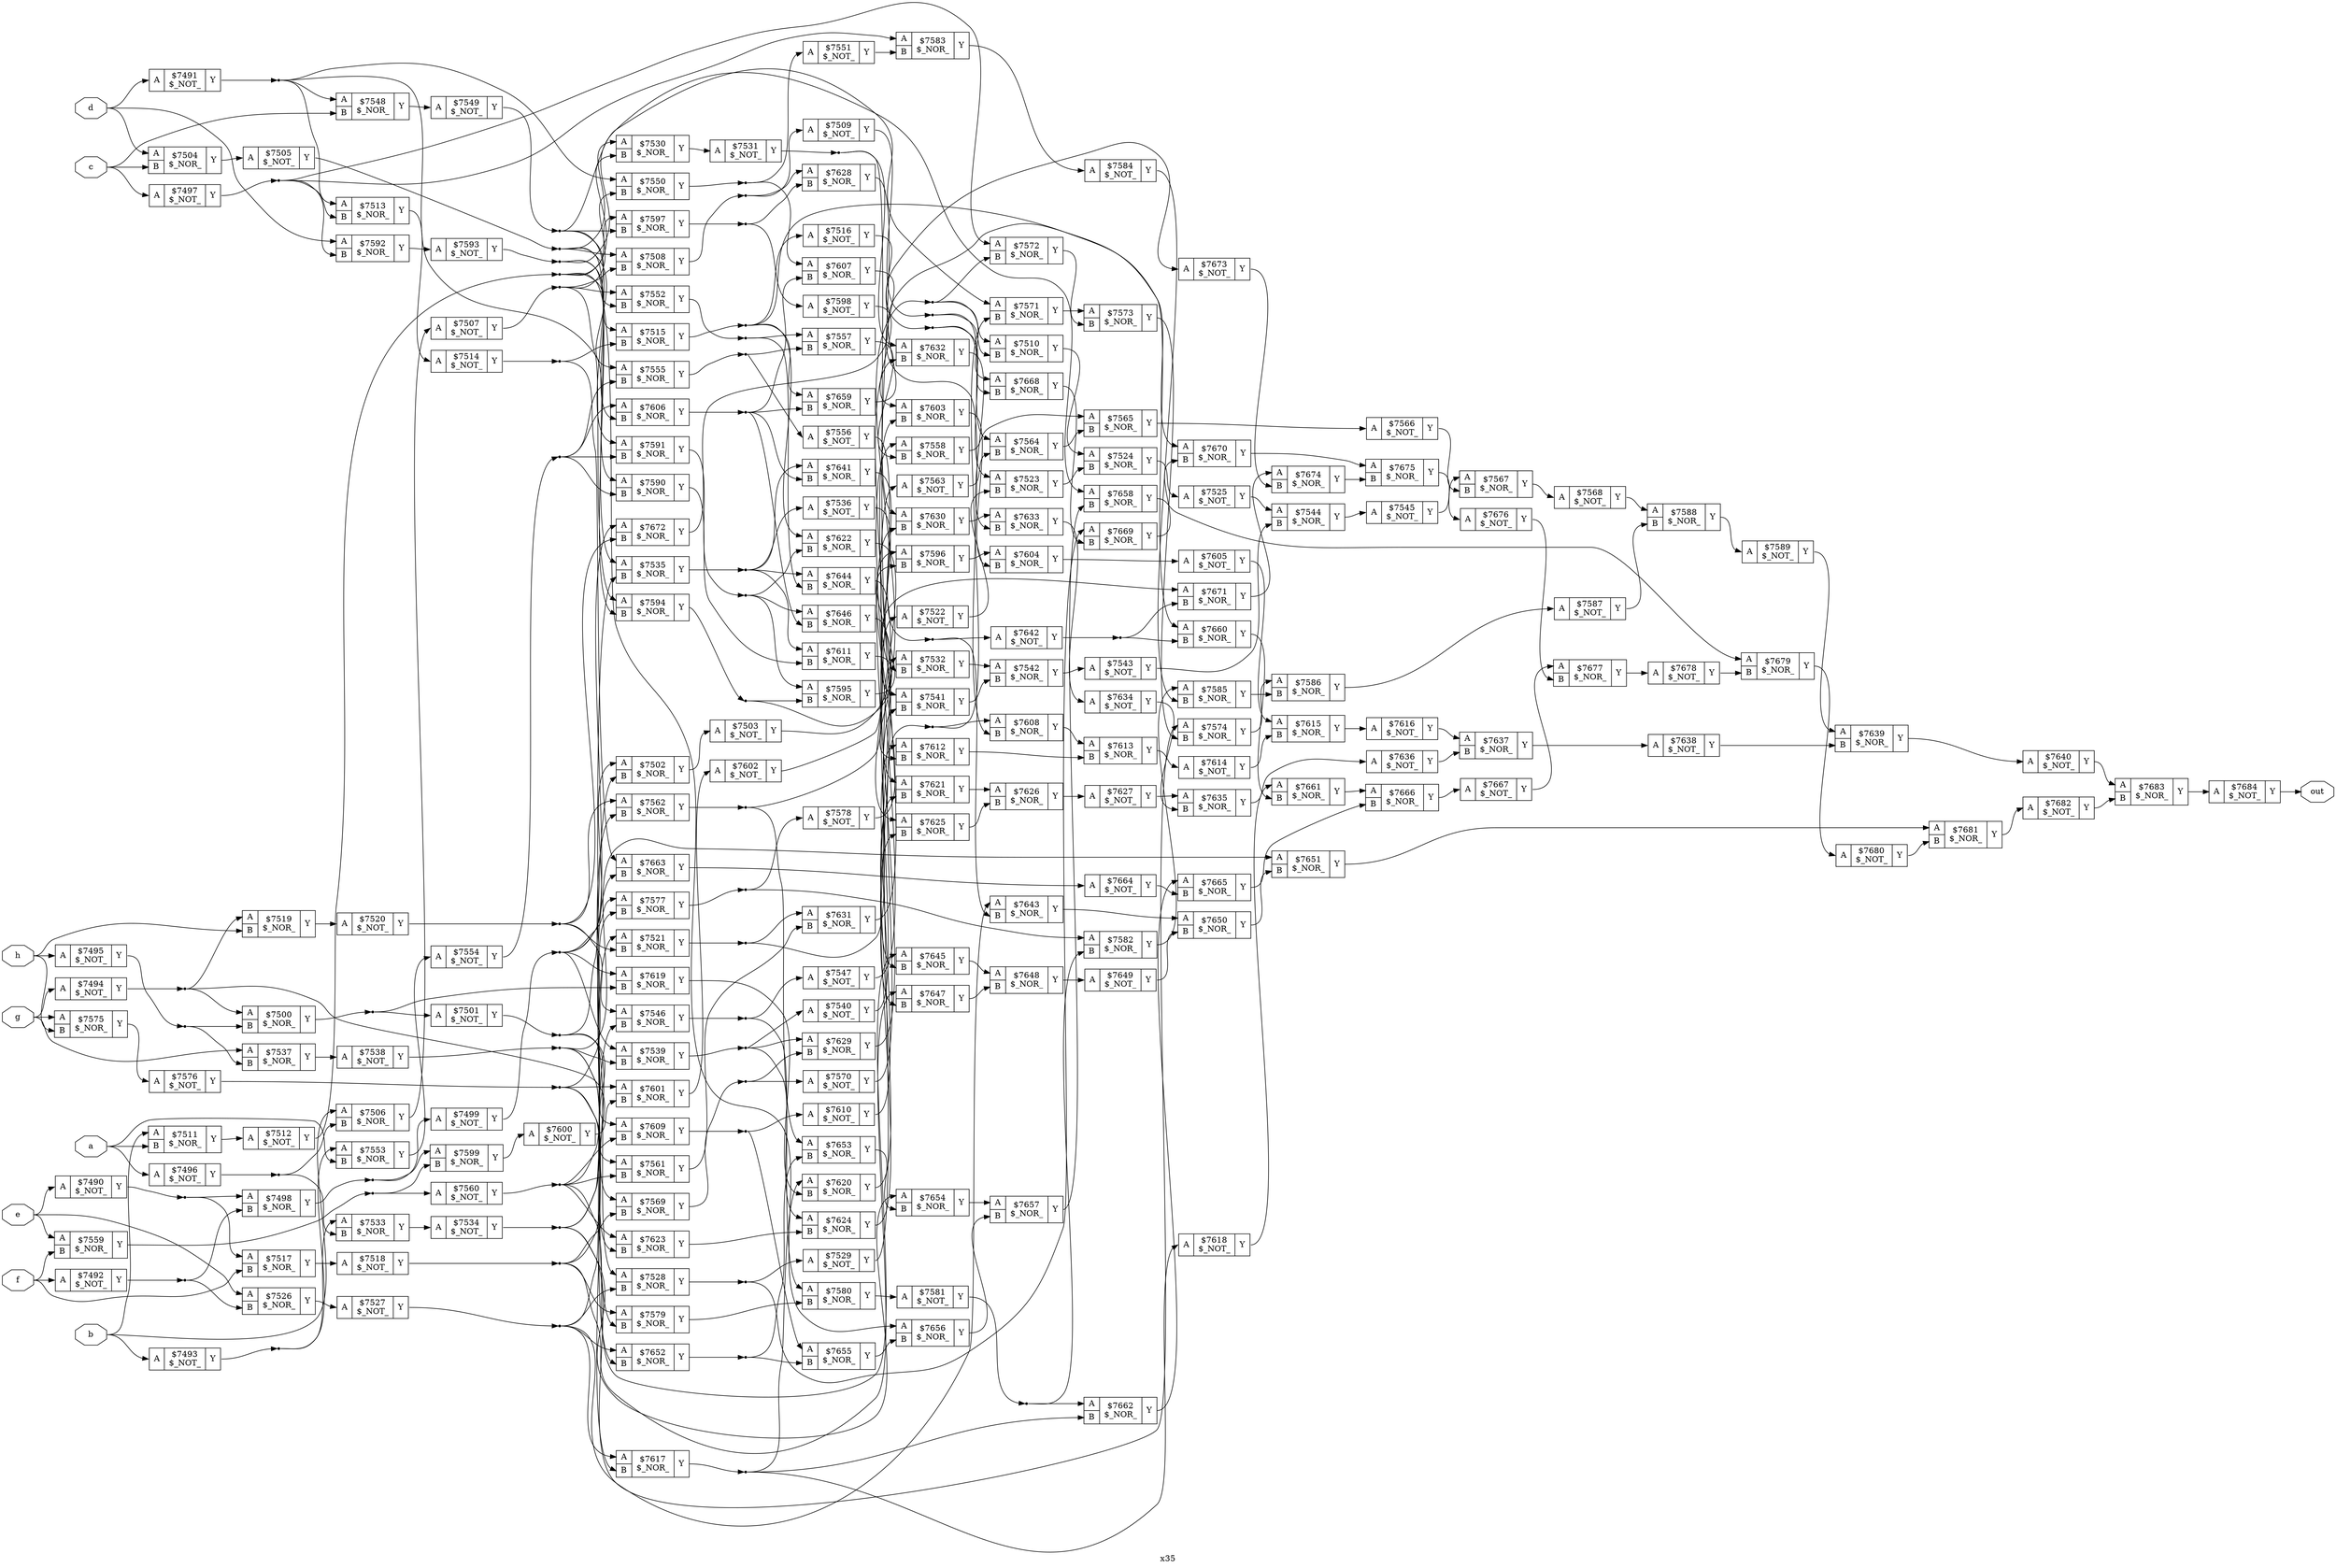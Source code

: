 digraph "x35" {
label="x35";
rankdir="LR";
remincross=true;
n195 [ shape=octagon, label="a", color="black", fontcolor="black" ];
n196 [ shape=octagon, label="b", color="black", fontcolor="black" ];
n197 [ shape=octagon, label="c", color="black", fontcolor="black" ];
n198 [ shape=octagon, label="d", color="black", fontcolor="black" ];
n199 [ shape=octagon, label="e", color="black", fontcolor="black" ];
n200 [ shape=octagon, label="f", color="black", fontcolor="black" ];
n201 [ shape=octagon, label="g", color="black", fontcolor="black" ];
n202 [ shape=octagon, label="h", color="black", fontcolor="black" ];
n203 [ shape=octagon, label="out", color="black", fontcolor="black" ];
c206 [ shape=record, label="{{<p204> A}|$7490\n$_NOT_|{<p205> Y}}" ];
c207 [ shape=record, label="{{<p204> A}|$7491\n$_NOT_|{<p205> Y}}" ];
c208 [ shape=record, label="{{<p204> A}|$7492\n$_NOT_|{<p205> Y}}" ];
c209 [ shape=record, label="{{<p204> A}|$7493\n$_NOT_|{<p205> Y}}" ];
c210 [ shape=record, label="{{<p204> A}|$7494\n$_NOT_|{<p205> Y}}" ];
c211 [ shape=record, label="{{<p204> A}|$7495\n$_NOT_|{<p205> Y}}" ];
c212 [ shape=record, label="{{<p204> A}|$7496\n$_NOT_|{<p205> Y}}" ];
c213 [ shape=record, label="{{<p204> A}|$7497\n$_NOT_|{<p205> Y}}" ];
c215 [ shape=record, label="{{<p204> A|<p214> B}|$7498\n$_NOR_|{<p205> Y}}" ];
c216 [ shape=record, label="{{<p204> A}|$7499\n$_NOT_|{<p205> Y}}" ];
c217 [ shape=record, label="{{<p204> A|<p214> B}|$7500\n$_NOR_|{<p205> Y}}" ];
c218 [ shape=record, label="{{<p204> A}|$7501\n$_NOT_|{<p205> Y}}" ];
c219 [ shape=record, label="{{<p204> A|<p214> B}|$7502\n$_NOR_|{<p205> Y}}" ];
c220 [ shape=record, label="{{<p204> A}|$7503\n$_NOT_|{<p205> Y}}" ];
c221 [ shape=record, label="{{<p204> A|<p214> B}|$7504\n$_NOR_|{<p205> Y}}" ];
c222 [ shape=record, label="{{<p204> A}|$7505\n$_NOT_|{<p205> Y}}" ];
c223 [ shape=record, label="{{<p204> A|<p214> B}|$7506\n$_NOR_|{<p205> Y}}" ];
c224 [ shape=record, label="{{<p204> A}|$7507\n$_NOT_|{<p205> Y}}" ];
c225 [ shape=record, label="{{<p204> A|<p214> B}|$7508\n$_NOR_|{<p205> Y}}" ];
c226 [ shape=record, label="{{<p204> A}|$7509\n$_NOT_|{<p205> Y}}" ];
c227 [ shape=record, label="{{<p204> A|<p214> B}|$7510\n$_NOR_|{<p205> Y}}" ];
c228 [ shape=record, label="{{<p204> A|<p214> B}|$7511\n$_NOR_|{<p205> Y}}" ];
c229 [ shape=record, label="{{<p204> A}|$7512\n$_NOT_|{<p205> Y}}" ];
c230 [ shape=record, label="{{<p204> A|<p214> B}|$7513\n$_NOR_|{<p205> Y}}" ];
c231 [ shape=record, label="{{<p204> A}|$7514\n$_NOT_|{<p205> Y}}" ];
c232 [ shape=record, label="{{<p204> A|<p214> B}|$7515\n$_NOR_|{<p205> Y}}" ];
c233 [ shape=record, label="{{<p204> A}|$7516\n$_NOT_|{<p205> Y}}" ];
c234 [ shape=record, label="{{<p204> A|<p214> B}|$7517\n$_NOR_|{<p205> Y}}" ];
c235 [ shape=record, label="{{<p204> A}|$7518\n$_NOT_|{<p205> Y}}" ];
c236 [ shape=record, label="{{<p204> A|<p214> B}|$7519\n$_NOR_|{<p205> Y}}" ];
c237 [ shape=record, label="{{<p204> A}|$7520\n$_NOT_|{<p205> Y}}" ];
c238 [ shape=record, label="{{<p204> A|<p214> B}|$7521\n$_NOR_|{<p205> Y}}" ];
c239 [ shape=record, label="{{<p204> A}|$7522\n$_NOT_|{<p205> Y}}" ];
c240 [ shape=record, label="{{<p204> A|<p214> B}|$7523\n$_NOR_|{<p205> Y}}" ];
c241 [ shape=record, label="{{<p204> A|<p214> B}|$7524\n$_NOR_|{<p205> Y}}" ];
c242 [ shape=record, label="{{<p204> A}|$7525\n$_NOT_|{<p205> Y}}" ];
c243 [ shape=record, label="{{<p204> A|<p214> B}|$7526\n$_NOR_|{<p205> Y}}" ];
c244 [ shape=record, label="{{<p204> A}|$7527\n$_NOT_|{<p205> Y}}" ];
c245 [ shape=record, label="{{<p204> A|<p214> B}|$7528\n$_NOR_|{<p205> Y}}" ];
c246 [ shape=record, label="{{<p204> A}|$7529\n$_NOT_|{<p205> Y}}" ];
c247 [ shape=record, label="{{<p204> A|<p214> B}|$7530\n$_NOR_|{<p205> Y}}" ];
c248 [ shape=record, label="{{<p204> A}|$7531\n$_NOT_|{<p205> Y}}" ];
c249 [ shape=record, label="{{<p204> A|<p214> B}|$7532\n$_NOR_|{<p205> Y}}" ];
c250 [ shape=record, label="{{<p204> A|<p214> B}|$7533\n$_NOR_|{<p205> Y}}" ];
c251 [ shape=record, label="{{<p204> A}|$7534\n$_NOT_|{<p205> Y}}" ];
c252 [ shape=record, label="{{<p204> A|<p214> B}|$7535\n$_NOR_|{<p205> Y}}" ];
c253 [ shape=record, label="{{<p204> A}|$7536\n$_NOT_|{<p205> Y}}" ];
c254 [ shape=record, label="{{<p204> A|<p214> B}|$7537\n$_NOR_|{<p205> Y}}" ];
c255 [ shape=record, label="{{<p204> A}|$7538\n$_NOT_|{<p205> Y}}" ];
c256 [ shape=record, label="{{<p204> A|<p214> B}|$7539\n$_NOR_|{<p205> Y}}" ];
c257 [ shape=record, label="{{<p204> A}|$7540\n$_NOT_|{<p205> Y}}" ];
c258 [ shape=record, label="{{<p204> A|<p214> B}|$7541\n$_NOR_|{<p205> Y}}" ];
c259 [ shape=record, label="{{<p204> A|<p214> B}|$7542\n$_NOR_|{<p205> Y}}" ];
c260 [ shape=record, label="{{<p204> A}|$7543\n$_NOT_|{<p205> Y}}" ];
c261 [ shape=record, label="{{<p204> A|<p214> B}|$7544\n$_NOR_|{<p205> Y}}" ];
c262 [ shape=record, label="{{<p204> A}|$7545\n$_NOT_|{<p205> Y}}" ];
c263 [ shape=record, label="{{<p204> A|<p214> B}|$7546\n$_NOR_|{<p205> Y}}" ];
c264 [ shape=record, label="{{<p204> A}|$7547\n$_NOT_|{<p205> Y}}" ];
c265 [ shape=record, label="{{<p204> A|<p214> B}|$7548\n$_NOR_|{<p205> Y}}" ];
c266 [ shape=record, label="{{<p204> A}|$7549\n$_NOT_|{<p205> Y}}" ];
c267 [ shape=record, label="{{<p204> A|<p214> B}|$7550\n$_NOR_|{<p205> Y}}" ];
c268 [ shape=record, label="{{<p204> A}|$7551\n$_NOT_|{<p205> Y}}" ];
c269 [ shape=record, label="{{<p204> A|<p214> B}|$7552\n$_NOR_|{<p205> Y}}" ];
c270 [ shape=record, label="{{<p204> A|<p214> B}|$7553\n$_NOR_|{<p205> Y}}" ];
c271 [ shape=record, label="{{<p204> A}|$7554\n$_NOT_|{<p205> Y}}" ];
c272 [ shape=record, label="{{<p204> A|<p214> B}|$7555\n$_NOR_|{<p205> Y}}" ];
c273 [ shape=record, label="{{<p204> A}|$7556\n$_NOT_|{<p205> Y}}" ];
c274 [ shape=record, label="{{<p204> A|<p214> B}|$7557\n$_NOR_|{<p205> Y}}" ];
c275 [ shape=record, label="{{<p204> A|<p214> B}|$7558\n$_NOR_|{<p205> Y}}" ];
c276 [ shape=record, label="{{<p204> A|<p214> B}|$7559\n$_NOR_|{<p205> Y}}" ];
c277 [ shape=record, label="{{<p204> A}|$7560\n$_NOT_|{<p205> Y}}" ];
c278 [ shape=record, label="{{<p204> A|<p214> B}|$7561\n$_NOR_|{<p205> Y}}" ];
c279 [ shape=record, label="{{<p204> A|<p214> B}|$7562\n$_NOR_|{<p205> Y}}" ];
c280 [ shape=record, label="{{<p204> A}|$7563\n$_NOT_|{<p205> Y}}" ];
c281 [ shape=record, label="{{<p204> A|<p214> B}|$7564\n$_NOR_|{<p205> Y}}" ];
c282 [ shape=record, label="{{<p204> A|<p214> B}|$7565\n$_NOR_|{<p205> Y}}" ];
c283 [ shape=record, label="{{<p204> A}|$7566\n$_NOT_|{<p205> Y}}" ];
c284 [ shape=record, label="{{<p204> A|<p214> B}|$7567\n$_NOR_|{<p205> Y}}" ];
c285 [ shape=record, label="{{<p204> A}|$7568\n$_NOT_|{<p205> Y}}" ];
c286 [ shape=record, label="{{<p204> A|<p214> B}|$7569\n$_NOR_|{<p205> Y}}" ];
c287 [ shape=record, label="{{<p204> A}|$7570\n$_NOT_|{<p205> Y}}" ];
c288 [ shape=record, label="{{<p204> A|<p214> B}|$7571\n$_NOR_|{<p205> Y}}" ];
c289 [ shape=record, label="{{<p204> A|<p214> B}|$7572\n$_NOR_|{<p205> Y}}" ];
c290 [ shape=record, label="{{<p204> A|<p214> B}|$7573\n$_NOR_|{<p205> Y}}" ];
c291 [ shape=record, label="{{<p204> A|<p214> B}|$7574\n$_NOR_|{<p205> Y}}" ];
c292 [ shape=record, label="{{<p204> A|<p214> B}|$7575\n$_NOR_|{<p205> Y}}" ];
c293 [ shape=record, label="{{<p204> A}|$7576\n$_NOT_|{<p205> Y}}" ];
c294 [ shape=record, label="{{<p204> A|<p214> B}|$7577\n$_NOR_|{<p205> Y}}" ];
c295 [ shape=record, label="{{<p204> A}|$7578\n$_NOT_|{<p205> Y}}" ];
c296 [ shape=record, label="{{<p204> A|<p214> B}|$7579\n$_NOR_|{<p205> Y}}" ];
c297 [ shape=record, label="{{<p204> A|<p214> B}|$7580\n$_NOR_|{<p205> Y}}" ];
c298 [ shape=record, label="{{<p204> A}|$7581\n$_NOT_|{<p205> Y}}" ];
c299 [ shape=record, label="{{<p204> A|<p214> B}|$7582\n$_NOR_|{<p205> Y}}" ];
c300 [ shape=record, label="{{<p204> A|<p214> B}|$7583\n$_NOR_|{<p205> Y}}" ];
c301 [ shape=record, label="{{<p204> A}|$7584\n$_NOT_|{<p205> Y}}" ];
c302 [ shape=record, label="{{<p204> A|<p214> B}|$7585\n$_NOR_|{<p205> Y}}" ];
c303 [ shape=record, label="{{<p204> A|<p214> B}|$7586\n$_NOR_|{<p205> Y}}" ];
c304 [ shape=record, label="{{<p204> A}|$7587\n$_NOT_|{<p205> Y}}" ];
c305 [ shape=record, label="{{<p204> A|<p214> B}|$7588\n$_NOR_|{<p205> Y}}" ];
c306 [ shape=record, label="{{<p204> A}|$7589\n$_NOT_|{<p205> Y}}" ];
c307 [ shape=record, label="{{<p204> A|<p214> B}|$7590\n$_NOR_|{<p205> Y}}" ];
c308 [ shape=record, label="{{<p204> A|<p214> B}|$7591\n$_NOR_|{<p205> Y}}" ];
c309 [ shape=record, label="{{<p204> A|<p214> B}|$7592\n$_NOR_|{<p205> Y}}" ];
c310 [ shape=record, label="{{<p204> A}|$7593\n$_NOT_|{<p205> Y}}" ];
c311 [ shape=record, label="{{<p204> A|<p214> B}|$7594\n$_NOR_|{<p205> Y}}" ];
c312 [ shape=record, label="{{<p204> A|<p214> B}|$7595\n$_NOR_|{<p205> Y}}" ];
c313 [ shape=record, label="{{<p204> A|<p214> B}|$7596\n$_NOR_|{<p205> Y}}" ];
c314 [ shape=record, label="{{<p204> A|<p214> B}|$7597\n$_NOR_|{<p205> Y}}" ];
c315 [ shape=record, label="{{<p204> A}|$7598\n$_NOT_|{<p205> Y}}" ];
c316 [ shape=record, label="{{<p204> A|<p214> B}|$7599\n$_NOR_|{<p205> Y}}" ];
c317 [ shape=record, label="{{<p204> A}|$7600\n$_NOT_|{<p205> Y}}" ];
c318 [ shape=record, label="{{<p204> A|<p214> B}|$7601\n$_NOR_|{<p205> Y}}" ];
c319 [ shape=record, label="{{<p204> A}|$7602\n$_NOT_|{<p205> Y}}" ];
c320 [ shape=record, label="{{<p204> A|<p214> B}|$7603\n$_NOR_|{<p205> Y}}" ];
c321 [ shape=record, label="{{<p204> A|<p214> B}|$7604\n$_NOR_|{<p205> Y}}" ];
c322 [ shape=record, label="{{<p204> A}|$7605\n$_NOT_|{<p205> Y}}" ];
c323 [ shape=record, label="{{<p204> A|<p214> B}|$7606\n$_NOR_|{<p205> Y}}" ];
c324 [ shape=record, label="{{<p204> A|<p214> B}|$7607\n$_NOR_|{<p205> Y}}" ];
c325 [ shape=record, label="{{<p204> A|<p214> B}|$7608\n$_NOR_|{<p205> Y}}" ];
c326 [ shape=record, label="{{<p204> A|<p214> B}|$7609\n$_NOR_|{<p205> Y}}" ];
c327 [ shape=record, label="{{<p204> A}|$7610\n$_NOT_|{<p205> Y}}" ];
c328 [ shape=record, label="{{<p204> A|<p214> B}|$7611\n$_NOR_|{<p205> Y}}" ];
c329 [ shape=record, label="{{<p204> A|<p214> B}|$7612\n$_NOR_|{<p205> Y}}" ];
c330 [ shape=record, label="{{<p204> A|<p214> B}|$7613\n$_NOR_|{<p205> Y}}" ];
c331 [ shape=record, label="{{<p204> A}|$7614\n$_NOT_|{<p205> Y}}" ];
c332 [ shape=record, label="{{<p204> A|<p214> B}|$7615\n$_NOR_|{<p205> Y}}" ];
c333 [ shape=record, label="{{<p204> A}|$7616\n$_NOT_|{<p205> Y}}" ];
c334 [ shape=record, label="{{<p204> A|<p214> B}|$7617\n$_NOR_|{<p205> Y}}" ];
c335 [ shape=record, label="{{<p204> A}|$7618\n$_NOT_|{<p205> Y}}" ];
c336 [ shape=record, label="{{<p204> A|<p214> B}|$7619\n$_NOR_|{<p205> Y}}" ];
c337 [ shape=record, label="{{<p204> A|<p214> B}|$7620\n$_NOR_|{<p205> Y}}" ];
c338 [ shape=record, label="{{<p204> A|<p214> B}|$7621\n$_NOR_|{<p205> Y}}" ];
c339 [ shape=record, label="{{<p204> A|<p214> B}|$7622\n$_NOR_|{<p205> Y}}" ];
c340 [ shape=record, label="{{<p204> A|<p214> B}|$7623\n$_NOR_|{<p205> Y}}" ];
c341 [ shape=record, label="{{<p204> A|<p214> B}|$7624\n$_NOR_|{<p205> Y}}" ];
c342 [ shape=record, label="{{<p204> A|<p214> B}|$7625\n$_NOR_|{<p205> Y}}" ];
c343 [ shape=record, label="{{<p204> A|<p214> B}|$7626\n$_NOR_|{<p205> Y}}" ];
c344 [ shape=record, label="{{<p204> A}|$7627\n$_NOT_|{<p205> Y}}" ];
c345 [ shape=record, label="{{<p204> A|<p214> B}|$7628\n$_NOR_|{<p205> Y}}" ];
c346 [ shape=record, label="{{<p204> A|<p214> B}|$7629\n$_NOR_|{<p205> Y}}" ];
c347 [ shape=record, label="{{<p204> A|<p214> B}|$7630\n$_NOR_|{<p205> Y}}" ];
c348 [ shape=record, label="{{<p204> A|<p214> B}|$7631\n$_NOR_|{<p205> Y}}" ];
c349 [ shape=record, label="{{<p204> A|<p214> B}|$7632\n$_NOR_|{<p205> Y}}" ];
c350 [ shape=record, label="{{<p204> A|<p214> B}|$7633\n$_NOR_|{<p205> Y}}" ];
c351 [ shape=record, label="{{<p204> A}|$7634\n$_NOT_|{<p205> Y}}" ];
c352 [ shape=record, label="{{<p204> A|<p214> B}|$7635\n$_NOR_|{<p205> Y}}" ];
c353 [ shape=record, label="{{<p204> A}|$7636\n$_NOT_|{<p205> Y}}" ];
c354 [ shape=record, label="{{<p204> A|<p214> B}|$7637\n$_NOR_|{<p205> Y}}" ];
c355 [ shape=record, label="{{<p204> A}|$7638\n$_NOT_|{<p205> Y}}" ];
c356 [ shape=record, label="{{<p204> A|<p214> B}|$7639\n$_NOR_|{<p205> Y}}" ];
c357 [ shape=record, label="{{<p204> A}|$7640\n$_NOT_|{<p205> Y}}" ];
c358 [ shape=record, label="{{<p204> A|<p214> B}|$7641\n$_NOR_|{<p205> Y}}" ];
c359 [ shape=record, label="{{<p204> A}|$7642\n$_NOT_|{<p205> Y}}" ];
c360 [ shape=record, label="{{<p204> A|<p214> B}|$7643\n$_NOR_|{<p205> Y}}" ];
c361 [ shape=record, label="{{<p204> A|<p214> B}|$7644\n$_NOR_|{<p205> Y}}" ];
c362 [ shape=record, label="{{<p204> A|<p214> B}|$7645\n$_NOR_|{<p205> Y}}" ];
c363 [ shape=record, label="{{<p204> A|<p214> B}|$7646\n$_NOR_|{<p205> Y}}" ];
c364 [ shape=record, label="{{<p204> A|<p214> B}|$7647\n$_NOR_|{<p205> Y}}" ];
c365 [ shape=record, label="{{<p204> A|<p214> B}|$7648\n$_NOR_|{<p205> Y}}" ];
c366 [ shape=record, label="{{<p204> A}|$7649\n$_NOT_|{<p205> Y}}" ];
c367 [ shape=record, label="{{<p204> A|<p214> B}|$7650\n$_NOR_|{<p205> Y}}" ];
c368 [ shape=record, label="{{<p204> A|<p214> B}|$7651\n$_NOR_|{<p205> Y}}" ];
c369 [ shape=record, label="{{<p204> A|<p214> B}|$7652\n$_NOR_|{<p205> Y}}" ];
c370 [ shape=record, label="{{<p204> A|<p214> B}|$7653\n$_NOR_|{<p205> Y}}" ];
c371 [ shape=record, label="{{<p204> A|<p214> B}|$7654\n$_NOR_|{<p205> Y}}" ];
c372 [ shape=record, label="{{<p204> A|<p214> B}|$7655\n$_NOR_|{<p205> Y}}" ];
c373 [ shape=record, label="{{<p204> A|<p214> B}|$7656\n$_NOR_|{<p205> Y}}" ];
c374 [ shape=record, label="{{<p204> A|<p214> B}|$7657\n$_NOR_|{<p205> Y}}" ];
c375 [ shape=record, label="{{<p204> A|<p214> B}|$7658\n$_NOR_|{<p205> Y}}" ];
c376 [ shape=record, label="{{<p204> A|<p214> B}|$7659\n$_NOR_|{<p205> Y}}" ];
c377 [ shape=record, label="{{<p204> A|<p214> B}|$7660\n$_NOR_|{<p205> Y}}" ];
c378 [ shape=record, label="{{<p204> A|<p214> B}|$7661\n$_NOR_|{<p205> Y}}" ];
c379 [ shape=record, label="{{<p204> A|<p214> B}|$7662\n$_NOR_|{<p205> Y}}" ];
c380 [ shape=record, label="{{<p204> A|<p214> B}|$7663\n$_NOR_|{<p205> Y}}" ];
c381 [ shape=record, label="{{<p204> A}|$7664\n$_NOT_|{<p205> Y}}" ];
c382 [ shape=record, label="{{<p204> A|<p214> B}|$7665\n$_NOR_|{<p205> Y}}" ];
c383 [ shape=record, label="{{<p204> A|<p214> B}|$7666\n$_NOR_|{<p205> Y}}" ];
c384 [ shape=record, label="{{<p204> A}|$7667\n$_NOT_|{<p205> Y}}" ];
c385 [ shape=record, label="{{<p204> A|<p214> B}|$7668\n$_NOR_|{<p205> Y}}" ];
c386 [ shape=record, label="{{<p204> A|<p214> B}|$7669\n$_NOR_|{<p205> Y}}" ];
c387 [ shape=record, label="{{<p204> A|<p214> B}|$7670\n$_NOR_|{<p205> Y}}" ];
c388 [ shape=record, label="{{<p204> A|<p214> B}|$7671\n$_NOR_|{<p205> Y}}" ];
c389 [ shape=record, label="{{<p204> A|<p214> B}|$7672\n$_NOR_|{<p205> Y}}" ];
c390 [ shape=record, label="{{<p204> A}|$7673\n$_NOT_|{<p205> Y}}" ];
c391 [ shape=record, label="{{<p204> A|<p214> B}|$7674\n$_NOR_|{<p205> Y}}" ];
c392 [ shape=record, label="{{<p204> A|<p214> B}|$7675\n$_NOR_|{<p205> Y}}" ];
c393 [ shape=record, label="{{<p204> A}|$7676\n$_NOT_|{<p205> Y}}" ];
c394 [ shape=record, label="{{<p204> A|<p214> B}|$7677\n$_NOR_|{<p205> Y}}" ];
c395 [ shape=record, label="{{<p204> A}|$7678\n$_NOT_|{<p205> Y}}" ];
c396 [ shape=record, label="{{<p204> A|<p214> B}|$7679\n$_NOR_|{<p205> Y}}" ];
c397 [ shape=record, label="{{<p204> A}|$7680\n$_NOT_|{<p205> Y}}" ];
c398 [ shape=record, label="{{<p204> A|<p214> B}|$7681\n$_NOR_|{<p205> Y}}" ];
c399 [ shape=record, label="{{<p204> A}|$7682\n$_NOT_|{<p205> Y}}" ];
c400 [ shape=record, label="{{<p204> A|<p214> B}|$7683\n$_NOR_|{<p205> Y}}" ];
c401 [ shape=record, label="{{<p204> A}|$7684\n$_NOT_|{<p205> Y}}" ];
c297:p205:e -> c298:p204:w [color="black", label=""];
c306:p205:e -> c356:p204:w [color="black", label=""];
c387:p205:e -> c392:p204:w [color="black", label=""];
c388:p205:e -> c391:p204:w [color="black", label=""];
c389:p205:e -> c390:p204:w [color="black", label=""];
c390:p205:e -> c391:p214:w [color="black", label=""];
c391:p205:e -> c392:p214:w [color="black", label=""];
c392:p205:e -> c393:p204:w [color="black", label=""];
c393:p205:e -> c394:p214:w [color="black", label=""];
c394:p205:e -> c395:p204:w [color="black", label=""];
c395:p205:e -> c396:p214:w [color="black", label=""];
c396:p205:e -> c397:p204:w [color="black", label=""];
n11 [ shape=point ];
c206:p205:e -> n11:w [color="black", label=""];
n11:e -> c215:p204:w [color="black", label=""];
n11:e -> c234:p204:w [color="black", label=""];
n110 [ shape=point ];
c216:p205:e -> n110:w [color="black", label=""];
n110:e -> c219:p204:w [color="black", label=""];
n110:e -> c256:p204:w [color="black", label=""];
n110:e -> c294:p204:w [color="black", label=""];
n110:e -> c336:p204:w [color="black", label=""];
n110:e -> c389:p204:w [color="black", label=""];
c397:p205:e -> c398:p214:w [color="black", label=""];
c398:p205:e -> c399:p204:w [color="black", label=""];
c399:p205:e -> c400:p214:w [color="black", label=""];
c400:p205:e -> c401:p204:w [color="black", label=""];
n115 [ shape=point ];
c217:p205:e -> n115:w [color="black", label=""];
n115:e -> c218:p204:w [color="black", label=""];
n115:e -> c336:p214:w [color="black", label=""];
n116 [ shape=point ];
c218:p205:e -> n116:w [color="black", label=""];
n116:e -> c219:p214:w [color="black", label=""];
n116:e -> c245:p204:w [color="black", label=""];
n116:e -> c286:p204:w [color="black", label=""];
n116:e -> c326:p204:w [color="black", label=""];
c219:p205:e -> c220:p204:w [color="black", label=""];
n118 [ shape=point ];
c220:p205:e -> n118:w [color="black", label=""];
n118:e -> c227:p204:w [color="black", label=""];
n118:e -> c289:p214:w [color="black", label=""];
n118:e -> c385:p204:w [color="black", label=""];
c221:p205:e -> c222:p204:w [color="black", label=""];
c307:p205:e -> c328:p214:w [color="black", label=""];
n120 [ shape=point ];
c222:p205:e -> n120:w [color="black", label=""];
n120:e -> c225:p204:w [color="black", label=""];
n120:e -> c247:p204:w [color="black", label=""];
n120:e -> c252:p204:w [color="black", label=""];
n120:e -> c272:p204:w [color="black", label=""];
c223:p205:e -> c224:p204:w [color="black", label=""];
n122 [ shape=point ];
c224:p205:e -> n122:w [color="black", label=""];
n122:e -> c225:p214:w [color="black", label=""];
n122:e -> c267:p214:w [color="black", label=""];
n122:e -> c269:p204:w [color="black", label=""];
n122:e -> c311:p204:w [color="black", label=""];
n123 [ shape=point ];
c225:p205:e -> n123:w [color="black", label=""];
n123:e -> c226:p204:w [color="black", label=""];
n123:e -> c345:p204:w [color="black", label=""];
n124 [ shape=point ];
c226:p205:e -> n124:w [color="black", label=""];
n124:e -> c227:p214:w [color="black", label=""];
n124:e -> c281:p204:w [color="black", label=""];
c227:p205:e -> c241:p204:w [color="black", label=""];
c228:p205:e -> c229:p204:w [color="black", label=""];
n127 [ shape=point ];
c229:p205:e -> n127:w [color="black", label=""];
n127:e -> c232:p204:w [color="black", label=""];
n127:e -> c247:p214:w [color="black", label=""];
n127:e -> c314:p204:w [color="black", label=""];
n127:e -> c373:p204:w [color="black", label=""];
c230:p205:e -> c231:p204:w [color="black", label=""];
n129 [ shape=point ];
c231:p205:e -> n129:w [color="black", label=""];
n129:e -> c232:p214:w [color="black", label=""];
n129:e -> c380:p204:w [color="black", label=""];
n13 [ shape=point ];
c308:p205:e -> n13:w [color="black", label=""];
n13:e -> c312:p204:w [color="black", label=""];
n13:e -> c339:p214:w [color="black", label=""];
n13:e -> c363:p204:w [color="black", label=""];
n130 [ shape=point ];
c232:p205:e -> n130:w [color="black", label=""];
n130:e -> c233:p204:w [color="black", label=""];
n130:e -> c339:p204:w [color="black", label=""];
n130:e -> c376:p204:w [color="black", label=""];
n130:e -> c377:p204:w [color="black", label=""];
n131 [ shape=point ];
c233:p205:e -> n131:w [color="black", label=""];
n131:e -> c240:p204:w [color="black", label=""];
n131:e -> c385:p214:w [color="black", label=""];
c234:p205:e -> c235:p204:w [color="black", label=""];
n133 [ shape=point ];
c235:p205:e -> n133:w [color="black", label=""];
n133:e -> c238:p204:w [color="black", label=""];
n133:e -> c286:p214:w [color="black", label=""];
n133:e -> c296:p204:w [color="black", label=""];
n133:e -> c364:p204:w [color="black", label=""];
c236:p205:e -> c237:p204:w [color="black", label=""];
n135 [ shape=point ];
c237:p205:e -> n135:w [color="black", label=""];
n135:e -> c238:p214:w [color="black", label=""];
n135:e -> c263:p204:w [color="black", label=""];
n135:e -> c279:p204:w [color="black", label=""];
n135:e -> c389:p214:w [color="black", label=""];
n136 [ shape=point ];
c238:p205:e -> n136:w [color="black", label=""];
n136:e -> c239:p204:w [color="black", label=""];
n136:e -> c348:p204:w [color="black", label=""];
c239:p205:e -> c240:p214:w [color="black", label=""];
c240:p205:e -> c241:p214:w [color="black", label=""];
c241:p205:e -> c242:p204:w [color="black", label=""];
c309:p205:e -> c310:p204:w [color="black", label=""];
c242:p205:e -> c261:p204:w [color="black", label=""];
c243:p205:e -> c244:p204:w [color="black", label=""];
n142 [ shape=point ];
c244:p205:e -> n142:w [color="black", label=""];
n142:e -> c245:p214:w [color="black", label=""];
n142:e -> c263:p214:w [color="black", label=""];
n142:e -> c334:p204:w [color="black", label=""];
n142:e -> c360:p204:w [color="black", label=""];
n142:e -> c369:p204:w [color="black", label=""];
n143 [ shape=point ];
c245:p205:e -> n143:w [color="black", label=""];
n143:e -> c246:p204:w [color="black", label=""];
n143:e -> c386:p204:w [color="black", label=""];
c246:p205:e -> c249:p204:w [color="black", label=""];
c247:p205:e -> c248:p204:w [color="black", label=""];
n146 [ shape=point ];
c248:p205:e -> n146:w [color="black", label=""];
n146:e -> c249:p214:w [color="black", label=""];
n146:e -> c349:p204:w [color="black", label=""];
c249:p205:e -> c259:p204:w [color="black", label=""];
c250:p205:e -> c251:p204:w [color="black", label=""];
n149 [ shape=point ];
c251:p205:e -> n149:w [color="black", label=""];
n149:e -> c252:p214:w [color="black", label=""];
n149:e -> c291:p204:w [color="black", label=""];
n149:e -> c371:p204:w [color="black", label=""];
n149:e -> c380:p214:w [color="black", label=""];
n15 [ shape=point ];
c310:p205:e -> n15:w [color="black", label=""];
n15:e -> c311:p214:w [color="black", label=""];
n15:e -> c323:p214:w [color="black", label=""];
n15:e -> c375:p204:w [color="black", label=""];
n150 [ shape=point ];
c252:p205:e -> n150:w [color="black", label=""];
n150:e -> c253:p204:w [color="black", label=""];
n150:e -> c328:p204:w [color="black", label=""];
n150:e -> c358:p204:w [color="black", label=""];
n150:e -> c361:p204:w [color="black", label=""];
c253:p205:e -> c258:p204:w [color="black", label=""];
c254:p205:e -> c255:p204:w [color="black", label=""];
n153 [ shape=point ];
c255:p205:e -> n153:w [color="black", label=""];
n153:e -> c256:p214:w [color="black", label=""];
n153:e -> c296:p214:w [color="black", label=""];
n153:e -> c368:p204:w [color="black", label=""];
n153:e -> c369:p214:w [color="black", label=""];
n154 [ shape=point ];
c256:p205:e -> n154:w [color="black", label=""];
n154:e -> c257:p204:w [color="black", label=""];
n154:e -> c341:p204:w [color="black", label=""];
n154:e -> c346:p204:w [color="black", label=""];
c257:p205:e -> c258:p214:w [color="black", label=""];
c258:p205:e -> c259:p214:w [color="black", label=""];
c259:p205:e -> c260:p204:w [color="black", label=""];
c260:p205:e -> c261:p214:w [color="black", label=""];
c261:p205:e -> c262:p204:w [color="black", label=""];
n16 [ shape=point ];
c311:p205:e -> n16:w [color="black", label=""];
n16:e -> c312:p214:w [color="black", label=""];
n16:e -> c388:p204:w [color="black", label=""];
c262:p205:e -> c284:p204:w [color="black", label=""];
n161 [ shape=point ];
c263:p205:e -> n161:w [color="black", label=""];
n161:e -> c264:p204:w [color="black", label=""];
n161:e -> c297:p204:w [color="black", label=""];
c264:p205:e -> c275:p204:w [color="black", label=""];
c265:p205:e -> c266:p204:w [color="black", label=""];
n164 [ shape=point ];
c266:p205:e -> n164:w [color="black", label=""];
n164:e -> c269:p214:w [color="black", label=""];
n164:e -> c288:p204:w [color="black", label=""];
n164:e -> c308:p204:w [color="black", label=""];
n164:e -> c314:p214:w [color="black", label=""];
n165 [ shape=point ];
c267:p205:e -> n165:w [color="black", label=""];
n165:e -> c268:p204:w [color="black", label=""];
n165:e -> c324:p204:w [color="black", label=""];
c268:p205:e -> c300:p214:w [color="black", label=""];
n167 [ shape=point ];
c269:p205:e -> n167:w [color="black", label=""];
n167:e -> c274:p204:w [color="black", label=""];
n167:e -> c361:p214:w [color="black", label=""];
c270:p205:e -> c271:p204:w [color="black", label=""];
n169 [ shape=point ];
c271:p205:e -> n169:w [color="black", label=""];
n169:e -> c272:p214:w [color="black", label=""];
n169:e -> c307:p214:w [color="black", label=""];
n169:e -> c308:p214:w [color="black", label=""];
n169:e -> c323:p204:w [color="black", label=""];
c312:p205:e -> c313:p214:w [color="black", label=""];
n170 [ shape=point ];
c272:p205:e -> n170:w [color="black", label=""];
n170:e -> c273:p204:w [color="black", label=""];
n170:e -> c274:p214:w [color="black", label=""];
c273:p205:e -> c338:p204:w [color="black", label=""];
c274:p205:e -> c275:p214:w [color="black", label=""];
c275:p205:e -> c282:p204:w [color="black", label=""];
n174 [ shape=point ];
c276:p205:e -> n174:w [color="black", label=""];
n174:e -> c277:p204:w [color="black", label=""];
n174:e -> c316:p214:w [color="black", label=""];
n175 [ shape=point ];
c277:p205:e -> n175:w [color="black", label=""];
n175:e -> c278:p214:w [color="black", label=""];
n175:e -> c279:p214:w [color="black", label=""];
n175:e -> c326:p214:w [color="black", label=""];
n175:e -> c340:p204:w [color="black", label=""];
n175:e -> c362:p204:w [color="black", label=""];
c278:p205:e -> c348:p214:w [color="black", label=""];
n177 [ shape=point ];
c279:p205:e -> n177:w [color="black", label=""];
n177:e -> c280:p204:w [color="black", label=""];
n177:e -> c370:p204:w [color="black", label=""];
c280:p205:e -> c281:p214:w [color="black", label=""];
c281:p205:e -> c282:p214:w [color="black", label=""];
c313:p205:e -> c321:p204:w [color="black", label=""];
c282:p205:e -> c283:p204:w [color="black", label=""];
c283:p205:e -> c284:p214:w [color="black", label=""];
c284:p205:e -> c285:p204:w [color="black", label=""];
c285:p205:e -> c305:p204:w [color="black", label=""];
n184 [ shape=point ];
c286:p205:e -> n184:w [color="black", label=""];
n184:e -> c287:p204:w [color="black", label=""];
n184:e -> c346:p214:w [color="black", label=""];
n185 [ shape=point ];
c287:p205:e -> n185:w [color="black", label=""];
n185:e -> c288:p214:w [color="black", label=""];
n185:e -> c325:p204:w [color="black", label=""];
c288:p205:e -> c290:p204:w [color="black", label=""];
c289:p205:e -> c290:p214:w [color="black", label=""];
c290:p205:e -> c291:p214:w [color="black", label=""];
c291:p205:e -> c303:p204:w [color="black", label=""];
n19 [ shape=point ];
c314:p205:e -> n19:w [color="black", label=""];
n19:e -> c315:p204:w [color="black", label=""];
n19:e -> c345:p214:w [color="black", label=""];
c292:p205:e -> c293:p204:w [color="black", label=""];
n191 [ shape=point ];
c293:p205:e -> n191:w [color="black", label=""];
n191:e -> c294:p214:w [color="black", label=""];
n191:e -> c318:p204:w [color="black", label=""];
n191:e -> c334:p214:w [color="black", label=""];
n191:e -> c340:p214:w [color="black", label=""];
n192 [ shape=point ];
c294:p205:e -> n192:w [color="black", label=""];
n192:e -> c295:p204:w [color="black", label=""];
n192:e -> c299:p204:w [color="black", label=""];
c295:p205:e -> c313:p204:w [color="black", label=""];
c296:p205:e -> c297:p214:w [color="black", label=""];
n195:e -> c212:p204:w [color="black", label=""];
n195:e -> c228:p214:w [color="black", label=""];
n195:e -> c270:p214:w [color="black", label=""];
n196:e -> c209:p204:w [color="black", label=""];
n196:e -> c223:p204:w [color="black", label=""];
n196:e -> c228:p204:w [color="black", label=""];
n197:e -> c213:p204:w [color="black", label=""];
n197:e -> c221:p214:w [color="black", label=""];
n197:e -> c265:p214:w [color="black", label=""];
n198:e -> c207:p204:w [color="black", label=""];
n198:e -> c221:p204:w [color="black", label=""];
n198:e -> c309:p204:w [color="black", label=""];
n199:e -> c206:p204:w [color="black", label=""];
n199:e -> c243:p204:w [color="black", label=""];
n199:e -> c276:p204:w [color="black", label=""];
n2 [ shape=point ];
c298:p205:e -> n2:w [color="black", label=""];
n2:e -> c299:p214:w [color="black", label=""];
n2:e -> c379:p204:w [color="black", label=""];
c315:p205:e -> c320:p204:w [color="black", label=""];
n200:e -> c208:p204:w [color="black", label=""];
n200:e -> c234:p214:w [color="black", label=""];
n200:e -> c276:p214:w [color="black", label=""];
n201:e -> c210:p204:w [color="black", label=""];
n201:e -> c254:p204:w [color="black", label=""];
n201:e -> c292:p204:w [color="black", label=""];
n202:e -> c211:p204:w [color="black", label=""];
n202:e -> c236:p214:w [color="black", label=""];
n202:e -> c292:p214:w [color="black", label=""];
c401:p205:e -> n203:w [color="black", label=""];
c316:p205:e -> c317:p204:w [color="black", label=""];
n22 [ shape=point ];
c207:p205:e -> n22:w [color="black", label=""];
n22:e -> c230:p204:w [color="black", label=""];
n22:e -> c265:p204:w [color="black", label=""];
n22:e -> c267:p204:w [color="black", label=""];
n22:e -> c307:p204:w [color="black", label=""];
c317:p205:e -> c318:p214:w [color="black", label=""];
c318:p205:e -> c319:p204:w [color="black", label=""];
c319:p205:e -> c320:p214:w [color="black", label=""];
c320:p205:e -> c321:p214:w [color="black", label=""];
c321:p205:e -> c322:p204:w [color="black", label=""];
c322:p205:e -> c332:p204:w [color="black", label=""];
n29 [ shape=point ];
c323:p205:e -> n29:w [color="black", label=""];
n29:e -> c324:p214:w [color="black", label=""];
n29:e -> c358:p214:w [color="black", label=""];
n29:e -> c363:p214:w [color="black", label=""];
n29:e -> c376:p214:w [color="black", label=""];
c299:p205:e -> c302:p204:w [color="black", label=""];
c324:p205:e -> c325:p214:w [color="black", label=""];
c325:p205:e -> c330:p204:w [color="black", label=""];
n32 [ shape=point ];
c326:p205:e -> n32:w [color="black", label=""];
n32:e -> c327:p204:w [color="black", label=""];
n32:e -> c372:p204:w [color="black", label=""];
n33 [ shape=point ];
c208:p205:e -> n33:w [color="black", label=""];
n33:e -> c215:p214:w [color="black", label=""];
n33:e -> c243:p214:w [color="black", label=""];
c327:p205:e -> c329:p204:w [color="black", label=""];
c328:p205:e -> c329:p214:w [color="black", label=""];
c329:p205:e -> c330:p214:w [color="black", label=""];
c330:p205:e -> c331:p204:w [color="black", label=""];
c331:p205:e -> c332:p214:w [color="black", label=""];
c332:p205:e -> c333:p204:w [color="black", label=""];
c300:p205:e -> c301:p204:w [color="black", label=""];
c333:p205:e -> c354:p204:w [color="black", label=""];
n41 [ shape=point ];
c334:p205:e -> n41:w [color="black", label=""];
n41:e -> c335:p204:w [color="black", label=""];
n41:e -> c337:p204:w [color="black", label=""];
n41:e -> c379:p214:w [color="black", label=""];
c335:p205:e -> c378:p204:w [color="black", label=""];
c336:p205:e -> c337:p214:w [color="black", label=""];
n44 [ shape=point ];
c209:p205:e -> n44:w [color="black", label=""];
n44:e -> c250:p204:w [color="black", label=""];
n44:e -> c270:p204:w [color="black", label=""];
c337:p205:e -> c338:p214:w [color="black", label=""];
c338:p205:e -> c343:p204:w [color="black", label=""];
c339:p205:e -> c342:p204:w [color="black", label=""];
c340:p205:e -> c341:p214:w [color="black", label=""];
c341:p205:e -> c342:p214:w [color="black", label=""];
c301:p205:e -> c302:p214:w [color="black", label=""];
c342:p205:e -> c343:p214:w [color="black", label=""];
c343:p205:e -> c344:p204:w [color="black", label=""];
c344:p205:e -> c352:p204:w [color="black", label=""];
c345:p205:e -> c347:p204:w [color="black", label=""];
c346:p205:e -> c347:p214:w [color="black", label=""];
n55 [ shape=point ];
c210:p205:e -> n55:w [color="black", label=""];
n55:e -> c217:p204:w [color="black", label=""];
n55:e -> c236:p204:w [color="black", label=""];
n55:e -> c278:p204:w [color="black", label=""];
c347:p205:e -> c350:p204:w [color="black", label=""];
c348:p205:e -> c349:p214:w [color="black", label=""];
c349:p205:e -> c350:p214:w [color="black", label=""];
c350:p205:e -> c351:p204:w [color="black", label=""];
c302:p205:e -> c303:p214:w [color="black", label=""];
c351:p205:e -> c352:p214:w [color="black", label=""];
c352:p205:e -> c353:p204:w [color="black", label=""];
c353:p205:e -> c354:p214:w [color="black", label=""];
c354:p205:e -> c355:p204:w [color="black", label=""];
c355:p205:e -> c356:p214:w [color="black", label=""];
c356:p205:e -> c357:p204:w [color="black", label=""];
n66 [ shape=point ];
c211:p205:e -> n66:w [color="black", label=""];
n66:e -> c217:p214:w [color="black", label=""];
n66:e -> c254:p214:w [color="black", label=""];
c357:p205:e -> c400:p204:w [color="black", label=""];
n68 [ shape=point ];
c358:p205:e -> n68:w [color="black", label=""];
n68:e -> c359:p204:w [color="black", label=""];
n68:e -> c360:p214:w [color="black", label=""];
n69 [ shape=point ];
c359:p205:e -> n69:w [color="black", label=""];
n69:e -> c377:p214:w [color="black", label=""];
n69:e -> c388:p214:w [color="black", label=""];
c303:p205:e -> c304:p204:w [color="black", label=""];
c360:p205:e -> c367:p204:w [color="black", label=""];
c361:p205:e -> c362:p214:w [color="black", label=""];
c362:p205:e -> c365:p204:w [color="black", label=""];
c363:p205:e -> c364:p214:w [color="black", label=""];
c364:p205:e -> c365:p214:w [color="black", label=""];
c365:p205:e -> c366:p204:w [color="black", label=""];
c366:p205:e -> c367:p214:w [color="black", label=""];
n77 [ shape=point ];
c212:p205:e -> n77:w [color="black", label=""];
n77:e -> c223:p214:w [color="black", label=""];
n77:e -> c250:p214:w [color="black", label=""];
c367:p205:e -> c368:p214:w [color="black", label=""];
c368:p205:e -> c398:p204:w [color="black", label=""];
c304:p205:e -> c305:p214:w [color="black", label=""];
n80 [ shape=point ];
c369:p205:e -> n80:w [color="black", label=""];
n80:e -> c370:p214:w [color="black", label=""];
n80:e -> c372:p214:w [color="black", label=""];
c370:p205:e -> c371:p214:w [color="black", label=""];
c371:p205:e -> c374:p204:w [color="black", label=""];
c372:p205:e -> c373:p214:w [color="black", label=""];
c373:p205:e -> c374:p214:w [color="black", label=""];
c374:p205:e -> c375:p214:w [color="black", label=""];
c375:p205:e -> c396:p204:w [color="black", label=""];
c376:p205:e -> c387:p204:w [color="black", label=""];
n88 [ shape=point ];
c213:p205:e -> n88:w [color="black", label=""];
n88:e -> c230:p214:w [color="black", label=""];
n88:e -> c289:p204:w [color="black", label=""];
n88:e -> c300:p204:w [color="black", label=""];
n88:e -> c309:p214:w [color="black", label=""];
c377:p205:e -> c378:p214:w [color="black", label=""];
c305:p205:e -> c306:p204:w [color="black", label=""];
c378:p205:e -> c383:p204:w [color="black", label=""];
c379:p205:e -> c382:p204:w [color="black", label=""];
c380:p205:e -> c381:p204:w [color="black", label=""];
c381:p205:e -> c382:p214:w [color="black", label=""];
c382:p205:e -> c383:p214:w [color="black", label=""];
c383:p205:e -> c384:p204:w [color="black", label=""];
c384:p205:e -> c394:p204:w [color="black", label=""];
c385:p205:e -> c386:p214:w [color="black", label=""];
c386:p205:e -> c387:p214:w [color="black", label=""];
n99 [ shape=point ];
c215:p205:e -> n99:w [color="black", label=""];
n99:e -> c216:p204:w [color="black", label=""];
n99:e -> c316:p204:w [color="black", label=""];
}
